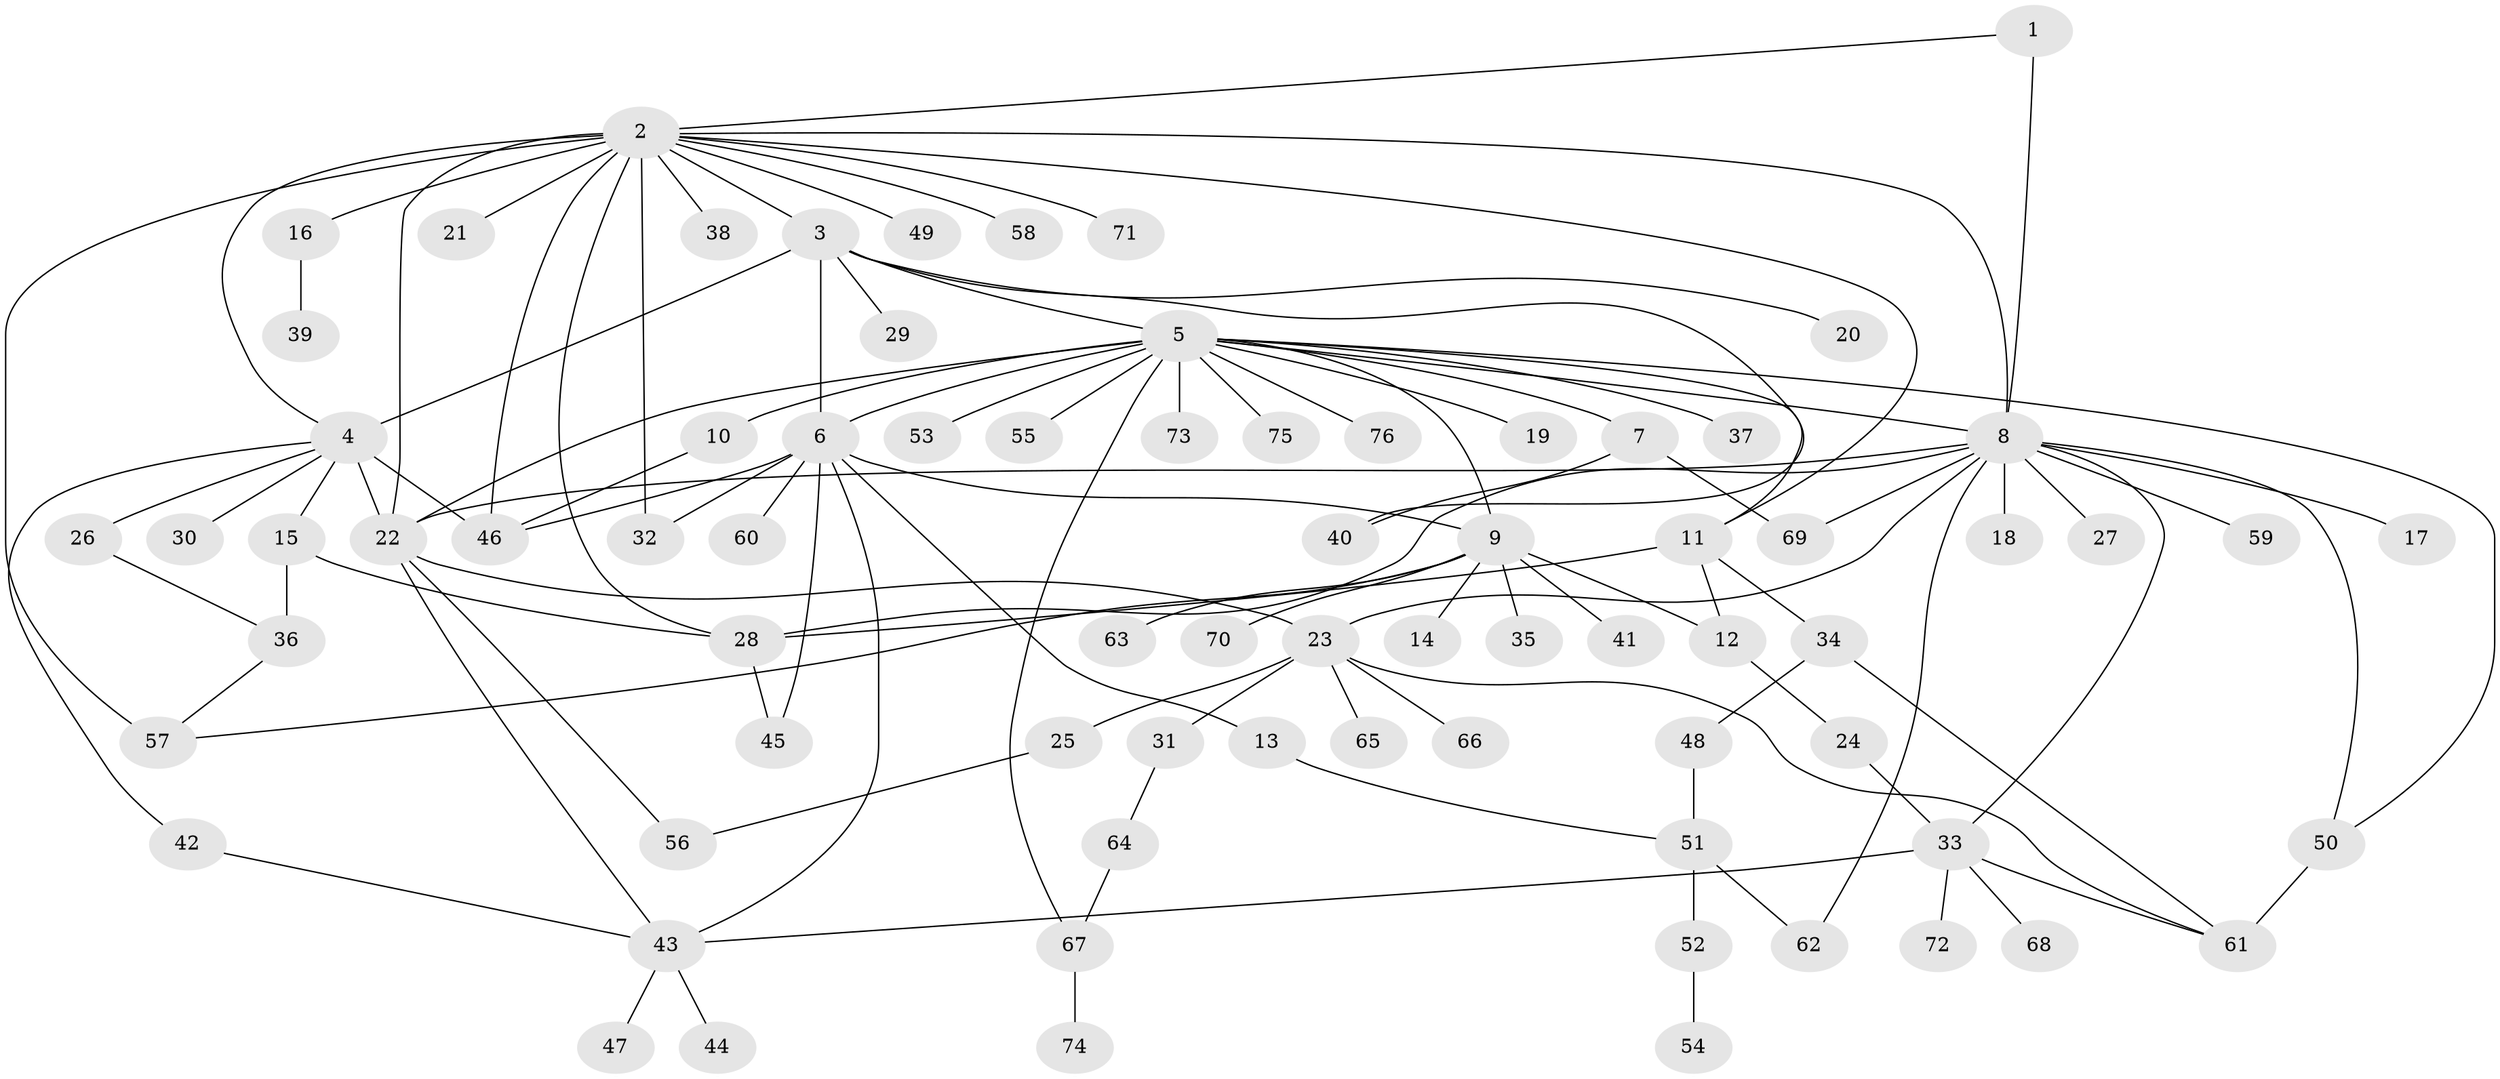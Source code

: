 // original degree distribution, {4: 0.040268456375838924, 18: 0.006711409395973154, 8: 0.013422818791946308, 20: 0.006711409395973154, 21: 0.006711409395973154, 11: 0.006711409395973154, 5: 0.013422818791946308, 26: 0.006711409395973154, 10: 0.006711409395973154, 3: 0.11409395973154363, 2: 0.18791946308724833, 7: 0.020134228187919462, 1: 0.5503355704697986, 6: 0.020134228187919462}
// Generated by graph-tools (version 1.1) at 2025/35/03/09/25 02:35:30]
// undirected, 76 vertices, 111 edges
graph export_dot {
graph [start="1"]
  node [color=gray90,style=filled];
  1;
  2;
  3;
  4;
  5;
  6;
  7;
  8;
  9;
  10;
  11;
  12;
  13;
  14;
  15;
  16;
  17;
  18;
  19;
  20;
  21;
  22;
  23;
  24;
  25;
  26;
  27;
  28;
  29;
  30;
  31;
  32;
  33;
  34;
  35;
  36;
  37;
  38;
  39;
  40;
  41;
  42;
  43;
  44;
  45;
  46;
  47;
  48;
  49;
  50;
  51;
  52;
  53;
  54;
  55;
  56;
  57;
  58;
  59;
  60;
  61;
  62;
  63;
  64;
  65;
  66;
  67;
  68;
  69;
  70;
  71;
  72;
  73;
  74;
  75;
  76;
  1 -- 2 [weight=1.0];
  1 -- 8 [weight=2.0];
  2 -- 3 [weight=1.0];
  2 -- 4 [weight=1.0];
  2 -- 8 [weight=1.0];
  2 -- 11 [weight=1.0];
  2 -- 16 [weight=1.0];
  2 -- 21 [weight=1.0];
  2 -- 22 [weight=1.0];
  2 -- 28 [weight=1.0];
  2 -- 32 [weight=1.0];
  2 -- 38 [weight=1.0];
  2 -- 46 [weight=1.0];
  2 -- 49 [weight=1.0];
  2 -- 57 [weight=2.0];
  2 -- 58 [weight=1.0];
  2 -- 71 [weight=1.0];
  3 -- 4 [weight=1.0];
  3 -- 5 [weight=1.0];
  3 -- 6 [weight=1.0];
  3 -- 20 [weight=1.0];
  3 -- 29 [weight=1.0];
  3 -- 40 [weight=1.0];
  4 -- 15 [weight=1.0];
  4 -- 22 [weight=12.0];
  4 -- 26 [weight=1.0];
  4 -- 30 [weight=1.0];
  4 -- 42 [weight=1.0];
  4 -- 46 [weight=1.0];
  5 -- 6 [weight=1.0];
  5 -- 7 [weight=1.0];
  5 -- 8 [weight=1.0];
  5 -- 9 [weight=1.0];
  5 -- 10 [weight=1.0];
  5 -- 11 [weight=1.0];
  5 -- 19 [weight=1.0];
  5 -- 22 [weight=3.0];
  5 -- 37 [weight=1.0];
  5 -- 50 [weight=1.0];
  5 -- 53 [weight=1.0];
  5 -- 55 [weight=1.0];
  5 -- 67 [weight=1.0];
  5 -- 73 [weight=1.0];
  5 -- 75 [weight=1.0];
  5 -- 76 [weight=1.0];
  6 -- 9 [weight=1.0];
  6 -- 13 [weight=1.0];
  6 -- 32 [weight=1.0];
  6 -- 43 [weight=1.0];
  6 -- 45 [weight=1.0];
  6 -- 46 [weight=1.0];
  6 -- 60 [weight=1.0];
  7 -- 40 [weight=2.0];
  7 -- 69 [weight=1.0];
  8 -- 17 [weight=1.0];
  8 -- 18 [weight=10.0];
  8 -- 22 [weight=2.0];
  8 -- 23 [weight=1.0];
  8 -- 27 [weight=1.0];
  8 -- 28 [weight=1.0];
  8 -- 33 [weight=1.0];
  8 -- 50 [weight=1.0];
  8 -- 59 [weight=1.0];
  8 -- 62 [weight=1.0];
  8 -- 69 [weight=1.0];
  9 -- 12 [weight=1.0];
  9 -- 14 [weight=1.0];
  9 -- 35 [weight=1.0];
  9 -- 41 [weight=1.0];
  9 -- 57 [weight=1.0];
  9 -- 63 [weight=1.0];
  9 -- 70 [weight=1.0];
  10 -- 46 [weight=1.0];
  11 -- 12 [weight=4.0];
  11 -- 28 [weight=1.0];
  11 -- 34 [weight=1.0];
  12 -- 24 [weight=1.0];
  13 -- 51 [weight=1.0];
  15 -- 28 [weight=1.0];
  15 -- 36 [weight=3.0];
  16 -- 39 [weight=1.0];
  22 -- 23 [weight=1.0];
  22 -- 43 [weight=1.0];
  22 -- 56 [weight=1.0];
  23 -- 25 [weight=1.0];
  23 -- 31 [weight=1.0];
  23 -- 61 [weight=1.0];
  23 -- 65 [weight=1.0];
  23 -- 66 [weight=1.0];
  24 -- 33 [weight=1.0];
  25 -- 56 [weight=1.0];
  26 -- 36 [weight=1.0];
  28 -- 45 [weight=1.0];
  31 -- 64 [weight=1.0];
  33 -- 43 [weight=1.0];
  33 -- 61 [weight=1.0];
  33 -- 68 [weight=1.0];
  33 -- 72 [weight=1.0];
  34 -- 48 [weight=2.0];
  34 -- 61 [weight=1.0];
  36 -- 57 [weight=1.0];
  42 -- 43 [weight=1.0];
  43 -- 44 [weight=1.0];
  43 -- 47 [weight=1.0];
  48 -- 51 [weight=1.0];
  50 -- 61 [weight=2.0];
  51 -- 52 [weight=2.0];
  51 -- 62 [weight=1.0];
  52 -- 54 [weight=1.0];
  64 -- 67 [weight=1.0];
  67 -- 74 [weight=1.0];
}
